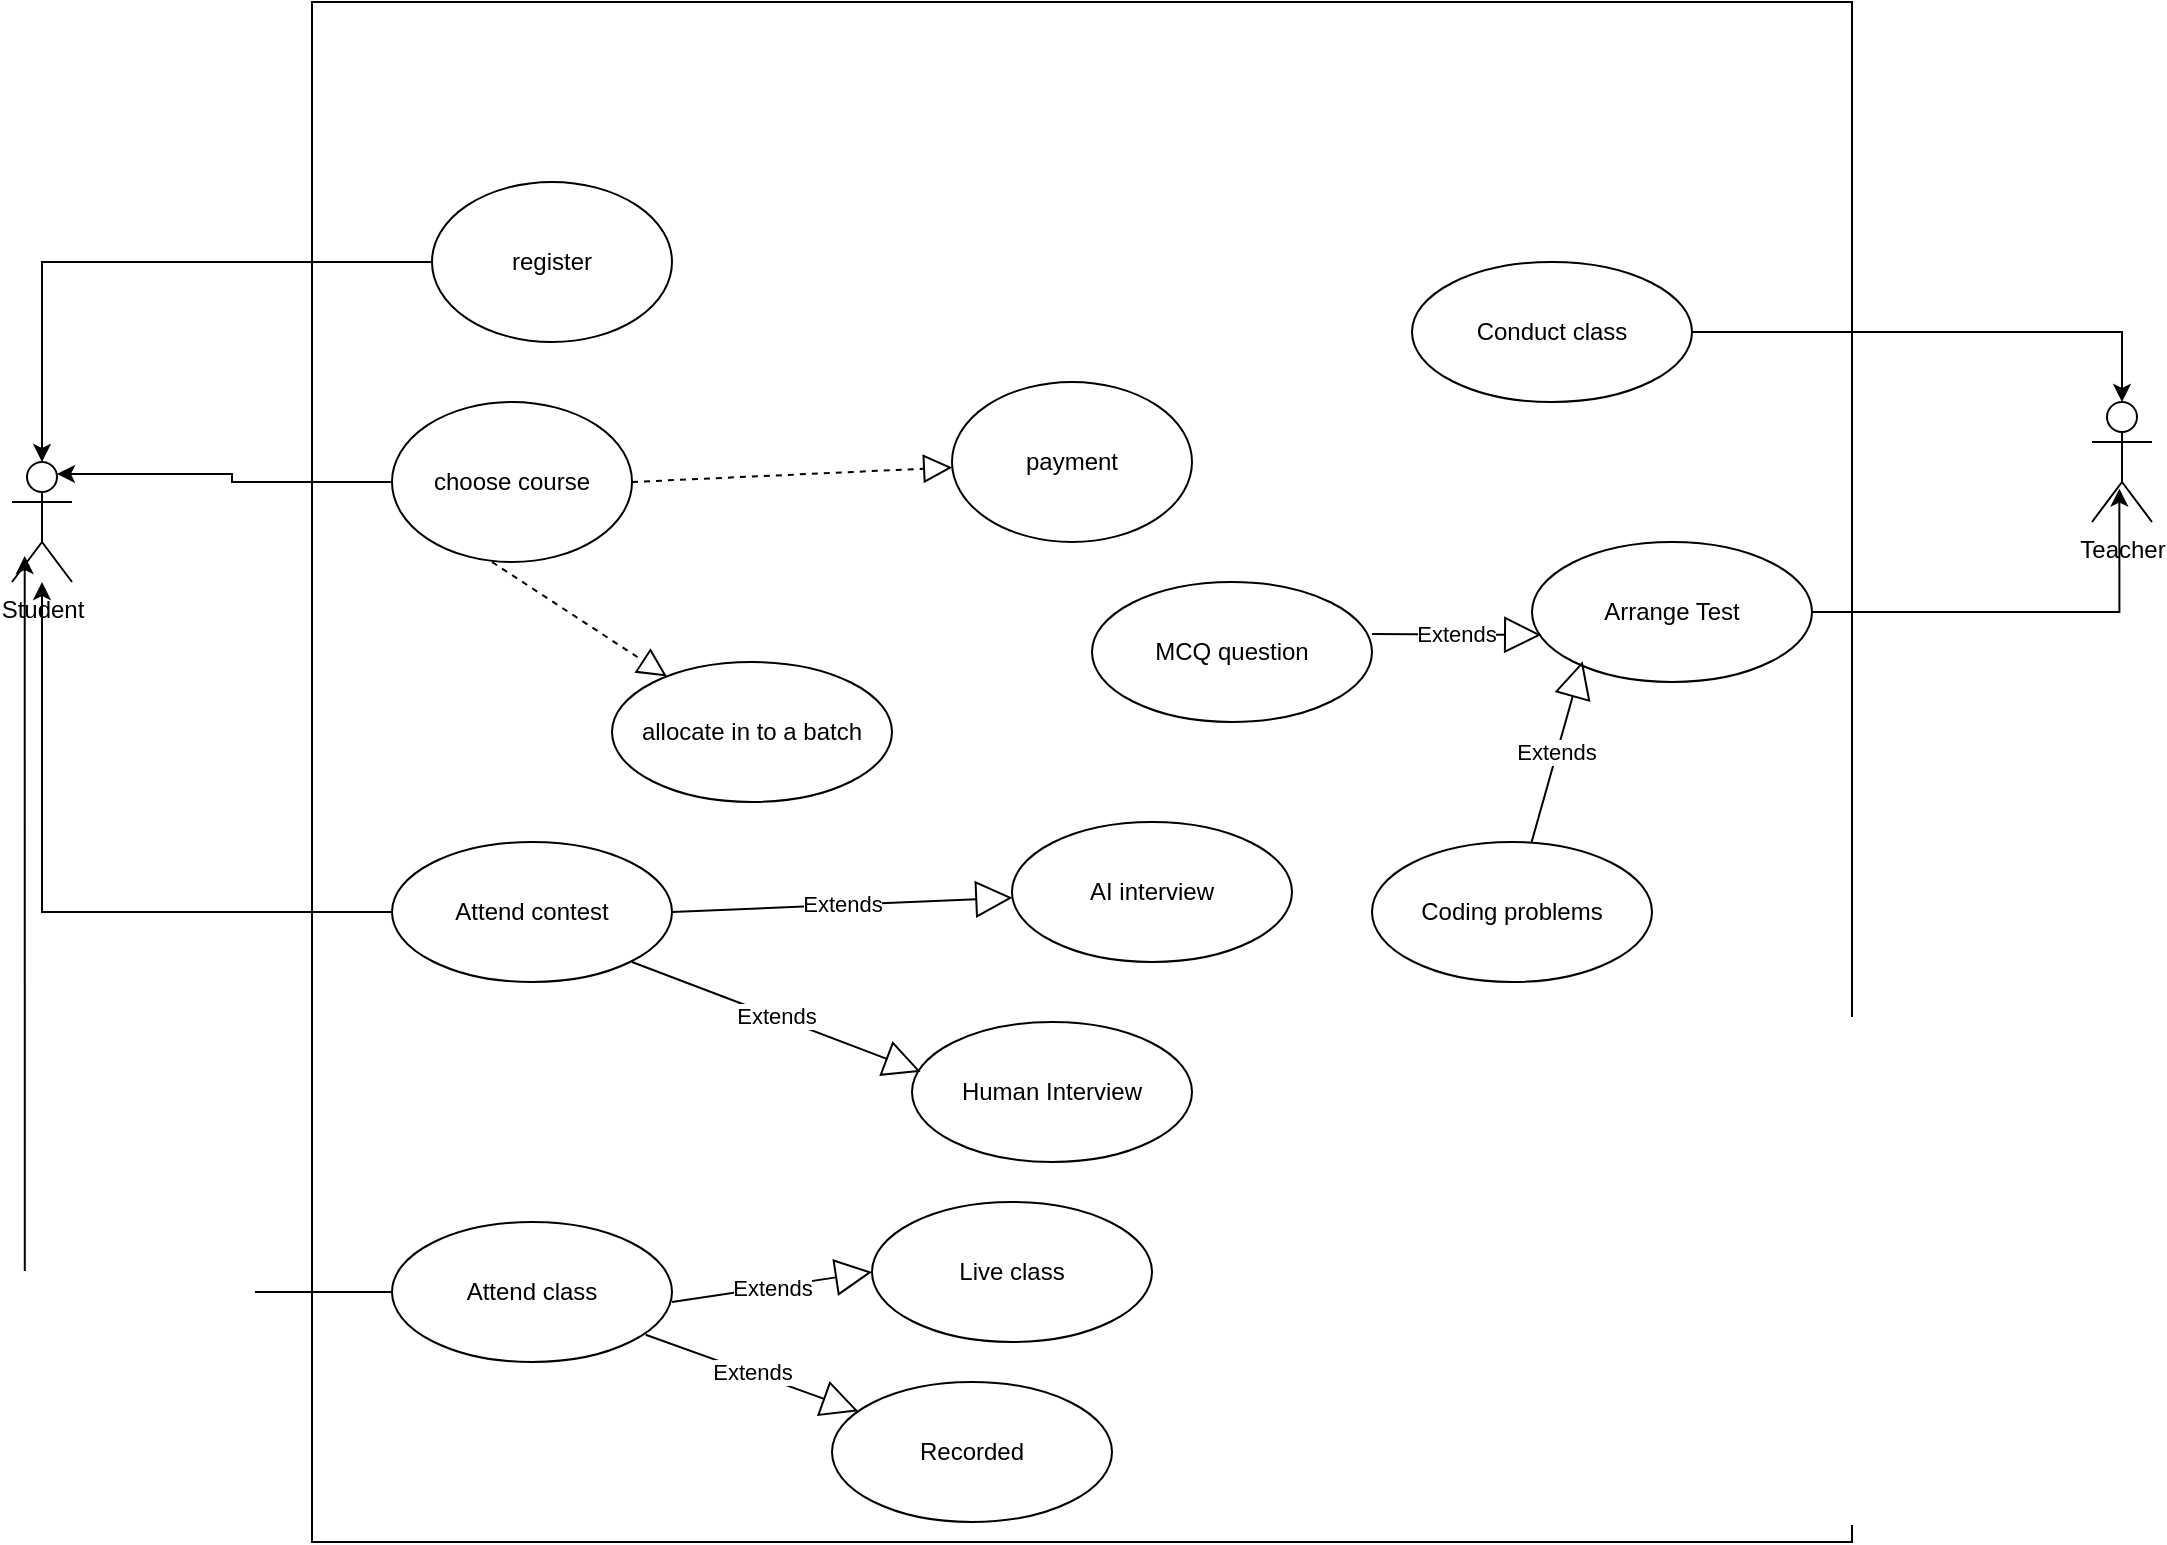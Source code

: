 <mxfile version="26.2.14">
  <diagram name="Page-1" id="IMV2PYe9ivNLT3Lcb1eo">
    <mxGraphModel dx="1864" dy="1920" grid="1" gridSize="10" guides="1" tooltips="1" connect="1" arrows="1" fold="1" page="1" pageScale="1" pageWidth="850" pageHeight="1100" math="0" shadow="0">
      <root>
        <mxCell id="0" />
        <mxCell id="1" parent="0" />
        <mxCell id="nVAWZfpTIsb2HqCVXmdc-1" value="" style="whiteSpace=wrap;html=1;aspect=fixed;" vertex="1" parent="1">
          <mxGeometry x="180" y="-30" width="770" height="770" as="geometry" />
        </mxCell>
        <mxCell id="nVAWZfpTIsb2HqCVXmdc-32" style="edgeStyle=orthogonalEdgeStyle;rounded=0;orthogonalLoop=1;jettySize=auto;html=1;exitX=0;exitY=0.5;exitDx=0;exitDy=0;" edge="1" parent="1" source="nVAWZfpTIsb2HqCVXmdc-2" target="nVAWZfpTIsb2HqCVXmdc-21">
          <mxGeometry relative="1" as="geometry" />
        </mxCell>
        <mxCell id="nVAWZfpTIsb2HqCVXmdc-2" value="register" style="ellipse;whiteSpace=wrap;html=1;" vertex="1" parent="1">
          <mxGeometry x="240" y="60" width="120" height="80" as="geometry" />
        </mxCell>
        <mxCell id="nVAWZfpTIsb2HqCVXmdc-3" value="choose course" style="ellipse;whiteSpace=wrap;html=1;" vertex="1" parent="1">
          <mxGeometry x="220" y="170" width="120" height="80" as="geometry" />
        </mxCell>
        <mxCell id="nVAWZfpTIsb2HqCVXmdc-4" value="payment" style="ellipse;whiteSpace=wrap;html=1;" vertex="1" parent="1">
          <mxGeometry x="500" y="160" width="120" height="80" as="geometry" />
        </mxCell>
        <mxCell id="nVAWZfpTIsb2HqCVXmdc-5" value="" style="endArrow=block;dashed=1;endFill=0;endSize=12;html=1;rounded=0;" edge="1" parent="1" target="nVAWZfpTIsb2HqCVXmdc-4">
          <mxGeometry width="160" relative="1" as="geometry">
            <mxPoint x="340" y="210" as="sourcePoint" />
            <mxPoint x="500" y="210" as="targetPoint" />
          </mxGeometry>
        </mxCell>
        <mxCell id="nVAWZfpTIsb2HqCVXmdc-8" value="allocate in to a batch" style="ellipse;whiteSpace=wrap;html=1;" vertex="1" parent="1">
          <mxGeometry x="330" y="300" width="140" height="70" as="geometry" />
        </mxCell>
        <mxCell id="nVAWZfpTIsb2HqCVXmdc-9" value="" style="endArrow=block;dashed=1;endFill=0;endSize=12;html=1;rounded=0;" edge="1" parent="1" target="nVAWZfpTIsb2HqCVXmdc-8">
          <mxGeometry width="160" relative="1" as="geometry">
            <mxPoint x="270" y="250" as="sourcePoint" />
            <mxPoint x="430" y="250" as="targetPoint" />
          </mxGeometry>
        </mxCell>
        <mxCell id="nVAWZfpTIsb2HqCVXmdc-11" value="Attend contest" style="ellipse;whiteSpace=wrap;html=1;" vertex="1" parent="1">
          <mxGeometry x="220" y="390" width="140" height="70" as="geometry" />
        </mxCell>
        <mxCell id="nVAWZfpTIsb2HqCVXmdc-12" value="AI interview" style="ellipse;whiteSpace=wrap;html=1;" vertex="1" parent="1">
          <mxGeometry x="530" y="380" width="140" height="70" as="geometry" />
        </mxCell>
        <mxCell id="nVAWZfpTIsb2HqCVXmdc-13" value="Human Interview" style="ellipse;whiteSpace=wrap;html=1;" vertex="1" parent="1">
          <mxGeometry x="480" y="480" width="140" height="70" as="geometry" />
        </mxCell>
        <mxCell id="nVAWZfpTIsb2HqCVXmdc-14" value="Extends" style="endArrow=block;endSize=16;endFill=0;html=1;rounded=0;entryX=0.031;entryY=0.355;entryDx=0;entryDy=0;entryPerimeter=0;" edge="1" parent="1" target="nVAWZfpTIsb2HqCVXmdc-13">
          <mxGeometry width="160" relative="1" as="geometry">
            <mxPoint x="340" y="450" as="sourcePoint" />
            <mxPoint x="490" y="450" as="targetPoint" />
          </mxGeometry>
        </mxCell>
        <mxCell id="nVAWZfpTIsb2HqCVXmdc-15" value="Extends" style="endArrow=block;endSize=16;endFill=0;html=1;rounded=0;exitX=1;exitY=0.5;exitDx=0;exitDy=0;" edge="1" parent="1" source="nVAWZfpTIsb2HqCVXmdc-11" target="nVAWZfpTIsb2HqCVXmdc-12">
          <mxGeometry width="160" relative="1" as="geometry">
            <mxPoint x="360" y="410" as="sourcePoint" />
            <mxPoint x="520" y="410" as="targetPoint" />
          </mxGeometry>
        </mxCell>
        <mxCell id="nVAWZfpTIsb2HqCVXmdc-16" value="Attend class" style="ellipse;whiteSpace=wrap;html=1;" vertex="1" parent="1">
          <mxGeometry x="220" y="580" width="140" height="70" as="geometry" />
        </mxCell>
        <mxCell id="nVAWZfpTIsb2HqCVXmdc-17" value="Recorded" style="ellipse;whiteSpace=wrap;html=1;" vertex="1" parent="1">
          <mxGeometry x="440" y="660" width="140" height="70" as="geometry" />
        </mxCell>
        <mxCell id="nVAWZfpTIsb2HqCVXmdc-18" value="Live class" style="ellipse;whiteSpace=wrap;html=1;" vertex="1" parent="1">
          <mxGeometry x="460" y="570" width="140" height="70" as="geometry" />
        </mxCell>
        <mxCell id="nVAWZfpTIsb2HqCVXmdc-19" value="Extends" style="endArrow=block;endSize=16;endFill=0;html=1;rounded=0;entryX=0;entryY=0.5;entryDx=0;entryDy=0;" edge="1" parent="1" target="nVAWZfpTIsb2HqCVXmdc-18">
          <mxGeometry width="160" relative="1" as="geometry">
            <mxPoint x="360" y="620" as="sourcePoint" />
            <mxPoint x="520" y="620" as="targetPoint" />
          </mxGeometry>
        </mxCell>
        <mxCell id="nVAWZfpTIsb2HqCVXmdc-20" value="Extends" style="endArrow=block;endSize=16;endFill=0;html=1;rounded=0;exitX=0.906;exitY=0.805;exitDx=0;exitDy=0;exitPerimeter=0;" edge="1" parent="1" source="nVAWZfpTIsb2HqCVXmdc-16" target="nVAWZfpTIsb2HqCVXmdc-17">
          <mxGeometry width="160" relative="1" as="geometry">
            <mxPoint x="370" y="630" as="sourcePoint" />
            <mxPoint x="470" y="615" as="targetPoint" />
          </mxGeometry>
        </mxCell>
        <mxCell id="nVAWZfpTIsb2HqCVXmdc-21" value="Student&lt;div&gt;&lt;br&gt;&lt;/div&gt;" style="shape=umlActor;verticalLabelPosition=bottom;verticalAlign=top;html=1;" vertex="1" parent="1">
          <mxGeometry x="30" y="200" width="30" height="60" as="geometry" />
        </mxCell>
        <mxCell id="nVAWZfpTIsb2HqCVXmdc-26" value="Teacher" style="shape=umlActor;verticalLabelPosition=bottom;verticalAlign=top;html=1;" vertex="1" parent="1">
          <mxGeometry x="1070" y="170" width="30" height="60" as="geometry" />
        </mxCell>
        <mxCell id="nVAWZfpTIsb2HqCVXmdc-33" style="edgeStyle=orthogonalEdgeStyle;rounded=0;orthogonalLoop=1;jettySize=auto;html=1;entryX=0.75;entryY=0.1;entryDx=0;entryDy=0;entryPerimeter=0;" edge="1" parent="1" source="nVAWZfpTIsb2HqCVXmdc-3" target="nVAWZfpTIsb2HqCVXmdc-21">
          <mxGeometry relative="1" as="geometry" />
        </mxCell>
        <mxCell id="nVAWZfpTIsb2HqCVXmdc-34" style="edgeStyle=orthogonalEdgeStyle;rounded=0;orthogonalLoop=1;jettySize=auto;html=1;" edge="1" parent="1" source="nVAWZfpTIsb2HqCVXmdc-11" target="nVAWZfpTIsb2HqCVXmdc-21">
          <mxGeometry relative="1" as="geometry" />
        </mxCell>
        <mxCell id="nVAWZfpTIsb2HqCVXmdc-35" style="edgeStyle=orthogonalEdgeStyle;rounded=0;orthogonalLoop=1;jettySize=auto;html=1;entryX=0.212;entryY=0.784;entryDx=0;entryDy=0;entryPerimeter=0;" edge="1" parent="1" source="nVAWZfpTIsb2HqCVXmdc-16" target="nVAWZfpTIsb2HqCVXmdc-21">
          <mxGeometry relative="1" as="geometry" />
        </mxCell>
        <mxCell id="nVAWZfpTIsb2HqCVXmdc-36" value="Conduct class" style="ellipse;whiteSpace=wrap;html=1;" vertex="1" parent="1">
          <mxGeometry x="730" y="100" width="140" height="70" as="geometry" />
        </mxCell>
        <mxCell id="nVAWZfpTIsb2HqCVXmdc-37" value="Arrange Test" style="ellipse;whiteSpace=wrap;html=1;" vertex="1" parent="1">
          <mxGeometry x="790" y="240" width="140" height="70" as="geometry" />
        </mxCell>
        <mxCell id="nVAWZfpTIsb2HqCVXmdc-38" value="MCQ question" style="ellipse;whiteSpace=wrap;html=1;" vertex="1" parent="1">
          <mxGeometry x="570" y="260" width="140" height="70" as="geometry" />
        </mxCell>
        <mxCell id="nVAWZfpTIsb2HqCVXmdc-39" value="Coding problems" style="ellipse;whiteSpace=wrap;html=1;" vertex="1" parent="1">
          <mxGeometry x="710" y="390" width="140" height="70" as="geometry" />
        </mxCell>
        <mxCell id="nVAWZfpTIsb2HqCVXmdc-40" value="Extends" style="endArrow=block;endSize=16;endFill=0;html=1;rounded=0;entryX=0.033;entryY=0.664;entryDx=0;entryDy=0;entryPerimeter=0;" edge="1" parent="1" target="nVAWZfpTIsb2HqCVXmdc-37">
          <mxGeometry width="160" relative="1" as="geometry">
            <mxPoint x="710" y="286" as="sourcePoint" />
            <mxPoint x="860" y="290" as="targetPoint" />
          </mxGeometry>
        </mxCell>
        <mxCell id="nVAWZfpTIsb2HqCVXmdc-41" value="Extends" style="endArrow=block;endSize=16;endFill=0;html=1;rounded=0;entryX=0.181;entryY=0.851;entryDx=0;entryDy=0;entryPerimeter=0;" edge="1" parent="1" source="nVAWZfpTIsb2HqCVXmdc-39" target="nVAWZfpTIsb2HqCVXmdc-37">
          <mxGeometry width="160" relative="1" as="geometry">
            <mxPoint x="710" y="300" as="sourcePoint" />
            <mxPoint x="795" y="306" as="targetPoint" />
          </mxGeometry>
        </mxCell>
        <mxCell id="nVAWZfpTIsb2HqCVXmdc-42" style="edgeStyle=orthogonalEdgeStyle;rounded=0;orthogonalLoop=1;jettySize=auto;html=1;exitX=1;exitY=0.5;exitDx=0;exitDy=0;entryX=0.5;entryY=0;entryDx=0;entryDy=0;entryPerimeter=0;" edge="1" parent="1" source="nVAWZfpTIsb2HqCVXmdc-36" target="nVAWZfpTIsb2HqCVXmdc-26">
          <mxGeometry relative="1" as="geometry" />
        </mxCell>
        <mxCell id="nVAWZfpTIsb2HqCVXmdc-43" style="edgeStyle=orthogonalEdgeStyle;rounded=0;orthogonalLoop=1;jettySize=auto;html=1;entryX=0.456;entryY=0.722;entryDx=0;entryDy=0;entryPerimeter=0;" edge="1" parent="1" source="nVAWZfpTIsb2HqCVXmdc-37" target="nVAWZfpTIsb2HqCVXmdc-26">
          <mxGeometry relative="1" as="geometry" />
        </mxCell>
      </root>
    </mxGraphModel>
  </diagram>
</mxfile>
